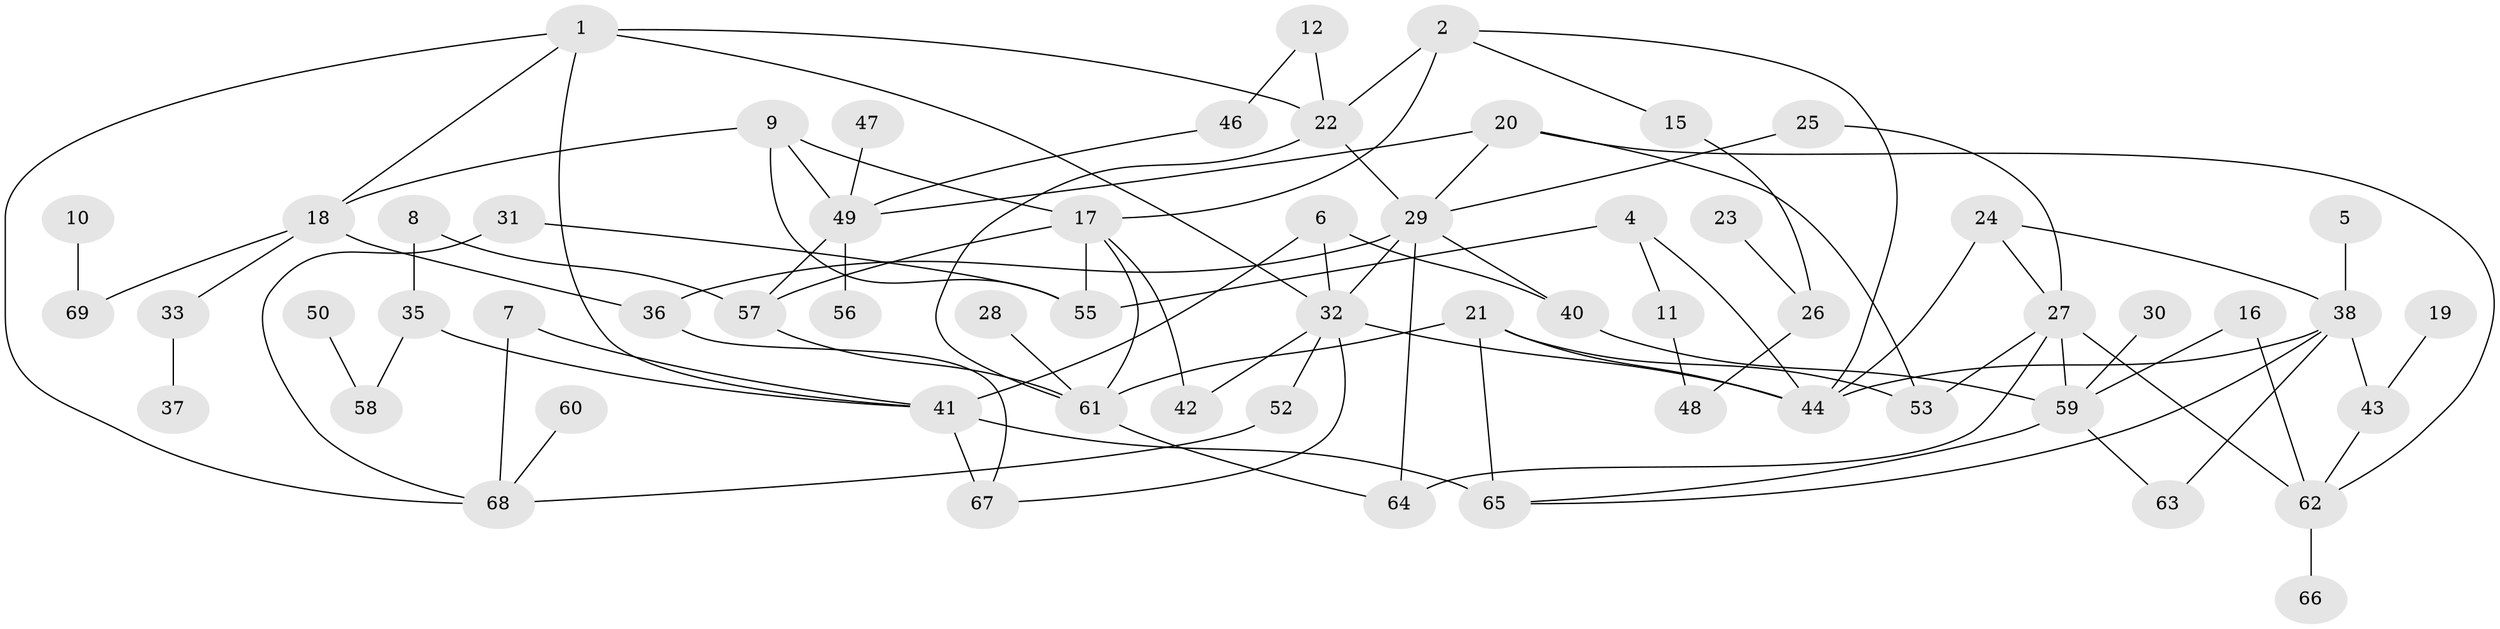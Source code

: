 // original degree distribution, {1: 0.21897810218978103, 4: 0.10218978102189781, 3: 0.291970802919708, 5: 0.06569343065693431, 2: 0.24817518248175183, 0: 0.043795620437956206, 7: 0.0072992700729927005, 6: 0.021897810218978103}
// Generated by graph-tools (version 1.1) at 2025/00/03/09/25 03:00:52]
// undirected, 61 vertices, 96 edges
graph export_dot {
graph [start="1"]
  node [color=gray90,style=filled];
  1;
  2;
  4;
  5;
  6;
  7;
  8;
  9;
  10;
  11;
  12;
  15;
  16;
  17;
  18;
  19;
  20;
  21;
  22;
  23;
  24;
  25;
  26;
  27;
  28;
  29;
  30;
  31;
  32;
  33;
  35;
  36;
  37;
  38;
  40;
  41;
  42;
  43;
  44;
  46;
  47;
  48;
  49;
  50;
  52;
  53;
  55;
  56;
  57;
  58;
  59;
  60;
  61;
  62;
  63;
  64;
  65;
  66;
  67;
  68;
  69;
  1 -- 18 [weight=1.0];
  1 -- 22 [weight=1.0];
  1 -- 32 [weight=1.0];
  1 -- 41 [weight=1.0];
  1 -- 68 [weight=1.0];
  2 -- 15 [weight=1.0];
  2 -- 17 [weight=1.0];
  2 -- 22 [weight=1.0];
  2 -- 44 [weight=1.0];
  4 -- 11 [weight=1.0];
  4 -- 44 [weight=1.0];
  4 -- 55 [weight=1.0];
  5 -- 38 [weight=1.0];
  6 -- 32 [weight=1.0];
  6 -- 40 [weight=1.0];
  6 -- 41 [weight=1.0];
  7 -- 41 [weight=1.0];
  7 -- 68 [weight=1.0];
  8 -- 35 [weight=1.0];
  8 -- 57 [weight=1.0];
  9 -- 17 [weight=1.0];
  9 -- 18 [weight=1.0];
  9 -- 49 [weight=1.0];
  9 -- 55 [weight=1.0];
  10 -- 69 [weight=1.0];
  11 -- 48 [weight=1.0];
  12 -- 22 [weight=1.0];
  12 -- 46 [weight=1.0];
  15 -- 26 [weight=1.0];
  16 -- 59 [weight=1.0];
  16 -- 62 [weight=1.0];
  17 -- 42 [weight=1.0];
  17 -- 55 [weight=1.0];
  17 -- 57 [weight=1.0];
  17 -- 61 [weight=1.0];
  18 -- 33 [weight=1.0];
  18 -- 36 [weight=2.0];
  18 -- 69 [weight=1.0];
  19 -- 43 [weight=1.0];
  20 -- 29 [weight=1.0];
  20 -- 49 [weight=1.0];
  20 -- 53 [weight=1.0];
  20 -- 62 [weight=1.0];
  21 -- 44 [weight=1.0];
  21 -- 53 [weight=1.0];
  21 -- 61 [weight=1.0];
  21 -- 65 [weight=1.0];
  22 -- 29 [weight=1.0];
  22 -- 61 [weight=1.0];
  23 -- 26 [weight=1.0];
  24 -- 27 [weight=1.0];
  24 -- 38 [weight=1.0];
  24 -- 44 [weight=1.0];
  25 -- 27 [weight=1.0];
  25 -- 29 [weight=1.0];
  26 -- 48 [weight=1.0];
  27 -- 53 [weight=1.0];
  27 -- 59 [weight=1.0];
  27 -- 62 [weight=1.0];
  27 -- 64 [weight=1.0];
  28 -- 61 [weight=1.0];
  29 -- 32 [weight=1.0];
  29 -- 36 [weight=1.0];
  29 -- 40 [weight=1.0];
  29 -- 64 [weight=1.0];
  30 -- 59 [weight=1.0];
  31 -- 55 [weight=1.0];
  31 -- 68 [weight=1.0];
  32 -- 42 [weight=1.0];
  32 -- 44 [weight=2.0];
  32 -- 52 [weight=1.0];
  32 -- 67 [weight=1.0];
  33 -- 37 [weight=1.0];
  35 -- 41 [weight=1.0];
  35 -- 58 [weight=1.0];
  36 -- 67 [weight=1.0];
  38 -- 43 [weight=1.0];
  38 -- 44 [weight=2.0];
  38 -- 63 [weight=1.0];
  38 -- 65 [weight=1.0];
  40 -- 59 [weight=1.0];
  41 -- 65 [weight=3.0];
  41 -- 67 [weight=2.0];
  43 -- 62 [weight=1.0];
  46 -- 49 [weight=1.0];
  47 -- 49 [weight=1.0];
  49 -- 56 [weight=1.0];
  49 -- 57 [weight=1.0];
  50 -- 58 [weight=1.0];
  52 -- 68 [weight=1.0];
  57 -- 61 [weight=1.0];
  59 -- 63 [weight=1.0];
  59 -- 65 [weight=2.0];
  60 -- 68 [weight=1.0];
  61 -- 64 [weight=1.0];
  62 -- 66 [weight=1.0];
}
